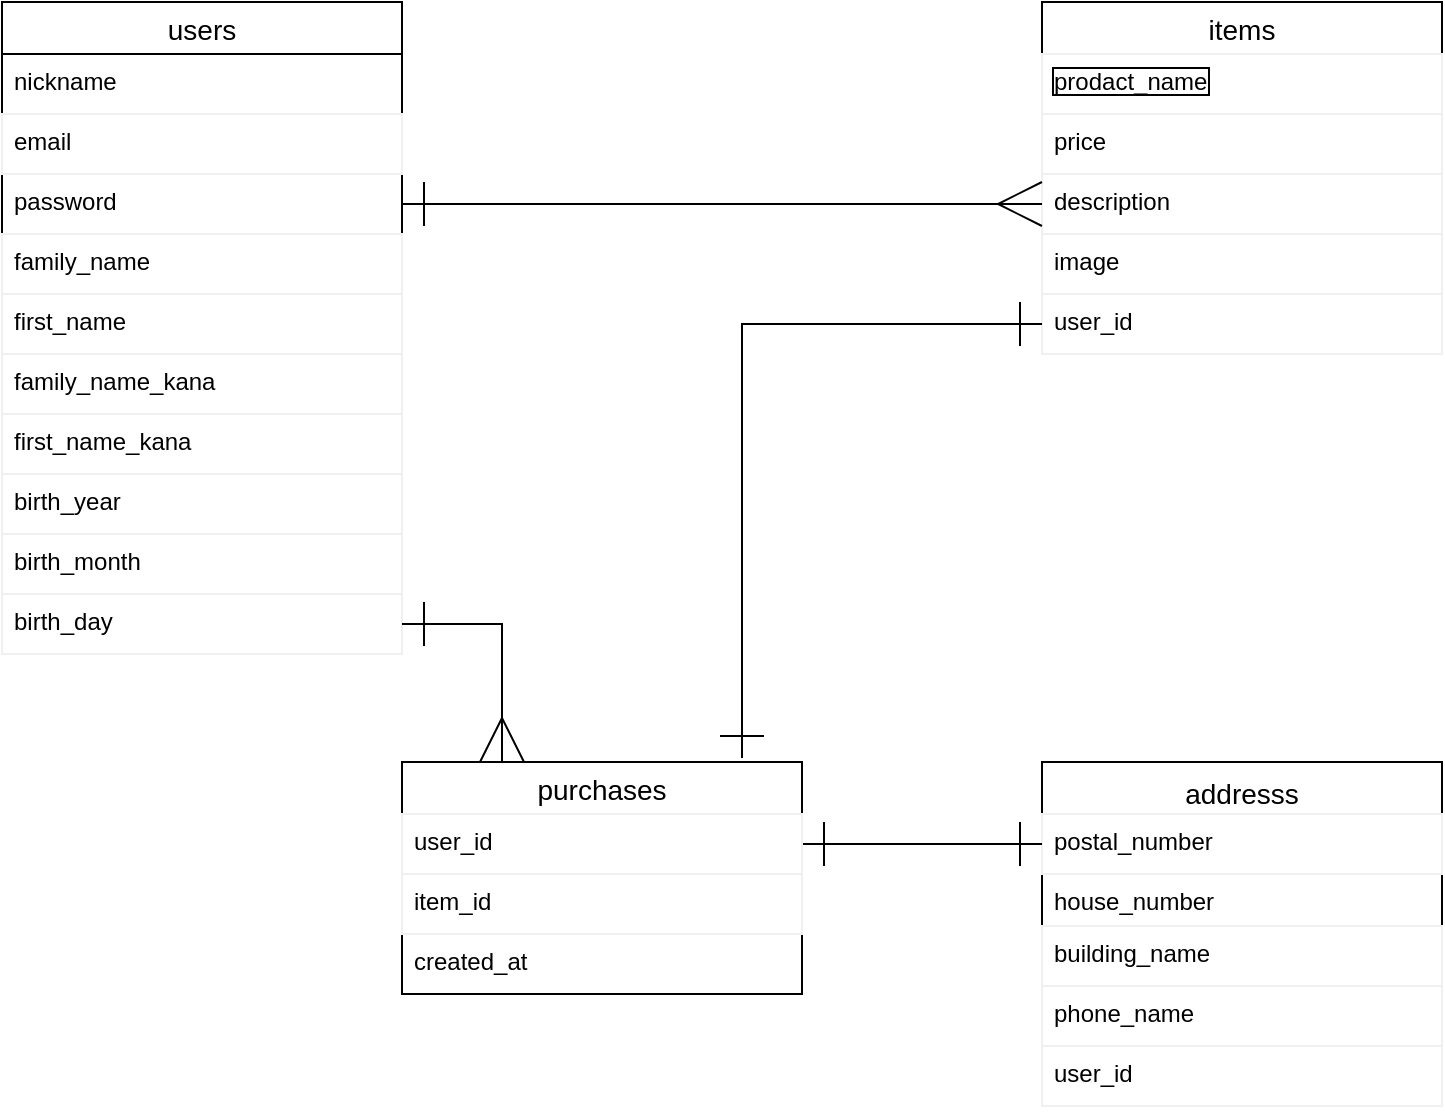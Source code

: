 <mxfile version="13.6.5">
    <diagram id="-o0Xe9enHqNt_jtP5R8a" name="ページ1">
        <mxGraphModel dx="892" dy="680" grid="1" gridSize="10" guides="1" tooltips="1" connect="1" arrows="1" fold="1" page="1" pageScale="1" pageWidth="827" pageHeight="1169" math="0" shadow="0">
            <root>
                <mxCell id="0"/>
                <mxCell id="1" parent="0"/>
                <mxCell id="6" value="items" style="swimlane;fontStyle=0;childLayout=stackLayout;horizontal=1;startSize=26;horizontalStack=0;resizeParent=1;resizeParentMax=0;resizeLast=0;collapsible=1;marginBottom=0;align=center;fontSize=14;" vertex="1" parent="1">
                    <mxGeometry x="550" y="50" width="200" height="176" as="geometry"/>
                </mxCell>
                <mxCell id="7" value="prodact_name" style="text;fillColor=none;spacingLeft=4;spacingRight=4;overflow=hidden;rotatable=0;points=[[0,0.5],[1,0.5]];portConstraint=eastwest;fontSize=12;labelBorderColor=#000000;strokeColor=#f0f0f0;" vertex="1" parent="6">
                    <mxGeometry y="26" width="200" height="30" as="geometry"/>
                </mxCell>
                <mxCell id="9" value="price" style="text;fillColor=none;spacingLeft=4;spacingRight=4;overflow=hidden;rotatable=0;points=[[0,0.5],[1,0.5]];portConstraint=eastwest;fontSize=12;strokeColor=#f0f0f0;" vertex="1" parent="6">
                    <mxGeometry y="56" width="200" height="30" as="geometry"/>
                </mxCell>
                <mxCell id="58" value="description" style="text;fillColor=none;spacingLeft=4;spacingRight=4;overflow=hidden;rotatable=0;points=[[0,0.5],[1,0.5]];portConstraint=eastwest;fontSize=12;strokeColor=#f0f0f0;" vertex="1" parent="6">
                    <mxGeometry y="86" width="200" height="30" as="geometry"/>
                </mxCell>
                <mxCell id="64" value="image" style="text;fillColor=none;spacingLeft=4;spacingRight=4;overflow=hidden;rotatable=0;points=[[0,0.5],[1,0.5]];portConstraint=eastwest;fontSize=12;strokeColor=#f0f0f0;" vertex="1" parent="6">
                    <mxGeometry y="116" width="200" height="30" as="geometry"/>
                </mxCell>
                <mxCell id="65" value="user_id" style="text;fillColor=none;spacingLeft=4;spacingRight=4;overflow=hidden;rotatable=0;points=[[0,0.5],[1,0.5]];portConstraint=eastwest;fontSize=12;strokeColor=#f0f0f0;" vertex="1" parent="6">
                    <mxGeometry y="146" width="200" height="30" as="geometry"/>
                </mxCell>
                <mxCell id="2" value="users" style="swimlane;fontStyle=0;childLayout=stackLayout;horizontal=1;startSize=26;horizontalStack=0;resizeParent=1;resizeParentMax=0;resizeLast=0;collapsible=1;marginBottom=0;align=center;fontSize=14;" vertex="1" parent="1">
                    <mxGeometry x="30" y="50" width="200" height="326" as="geometry">
                        <mxRectangle x="30" y="50" width="70" height="26" as="alternateBounds"/>
                    </mxGeometry>
                </mxCell>
                <mxCell id="3" value="nickname" style="text;strokeColor=none;fillColor=none;spacingLeft=4;spacingRight=4;overflow=hidden;rotatable=0;points=[[0,0.5],[1,0.5]];portConstraint=eastwest;fontSize=12;" vertex="1" parent="2">
                    <mxGeometry y="26" width="200" height="30" as="geometry"/>
                </mxCell>
                <mxCell id="4" value="email" style="text;fillColor=none;spacingLeft=4;spacingRight=4;overflow=hidden;rotatable=0;points=[[0,0.5],[1,0.5]];portConstraint=eastwest;fontSize=12;strokeColor=#f0f0f0;" vertex="1" parent="2">
                    <mxGeometry y="56" width="200" height="30" as="geometry"/>
                </mxCell>
                <mxCell id="5" value="password" style="text;strokeColor=none;fillColor=none;spacingLeft=4;spacingRight=4;overflow=hidden;rotatable=0;points=[[0,0.5],[1,0.5]];portConstraint=eastwest;fontSize=12;" vertex="1" parent="2">
                    <mxGeometry y="86" width="200" height="30" as="geometry"/>
                </mxCell>
                <mxCell id="56" value="family_name" style="text;fillColor=none;spacingLeft=4;spacingRight=4;overflow=hidden;rotatable=0;points=[[0,0.5],[1,0.5]];portConstraint=eastwest;fontSize=12;strokeColor=#f0f0f0;" vertex="1" parent="2">
                    <mxGeometry y="116" width="200" height="30" as="geometry"/>
                </mxCell>
                <mxCell id="57" value="first_name" style="text;fillColor=none;spacingLeft=4;spacingRight=4;overflow=hidden;rotatable=0;points=[[0,0.5],[1,0.5]];portConstraint=eastwest;fontSize=12;strokeColor=#f0f0f0;" vertex="1" parent="2">
                    <mxGeometry y="146" width="200" height="30" as="geometry"/>
                </mxCell>
                <mxCell id="73" value="family_name_kana" style="text;fillColor=none;spacingLeft=4;spacingRight=4;overflow=hidden;rotatable=0;points=[[0,0.5],[1,0.5]];portConstraint=eastwest;fontSize=12;strokeColor=#f0f0f0;" vertex="1" parent="2">
                    <mxGeometry y="176" width="200" height="30" as="geometry"/>
                </mxCell>
                <mxCell id="74" value="first_name_kana" style="text;fillColor=none;spacingLeft=4;spacingRight=4;overflow=hidden;rotatable=0;points=[[0,0.5],[1,0.5]];portConstraint=eastwest;fontSize=12;strokeColor=#f0f0f0;" vertex="1" parent="2">
                    <mxGeometry y="206" width="200" height="30" as="geometry"/>
                </mxCell>
                <mxCell id="75" value="birth_year" style="text;fillColor=none;spacingLeft=4;spacingRight=4;overflow=hidden;rotatable=0;points=[[0,0.5],[1,0.5]];portConstraint=eastwest;fontSize=12;strokeColor=#f0f0f0;" vertex="1" parent="2">
                    <mxGeometry y="236" width="200" height="30" as="geometry"/>
                </mxCell>
                <mxCell id="89" value="birth_month" style="text;fillColor=none;spacingLeft=4;spacingRight=4;overflow=hidden;rotatable=0;points=[[0,0.5],[1,0.5]];portConstraint=eastwest;fontSize=12;strokeColor=#f0f0f0;" vertex="1" parent="2">
                    <mxGeometry y="266" width="200" height="30" as="geometry"/>
                </mxCell>
                <mxCell id="90" value="birth_day" style="text;fillColor=none;spacingLeft=4;spacingRight=4;overflow=hidden;rotatable=0;points=[[0,0.5],[1,0.5]];portConstraint=eastwest;fontSize=12;strokeColor=#f0f0f0;" vertex="1" parent="2">
                    <mxGeometry y="296" width="200" height="30" as="geometry"/>
                </mxCell>
                <mxCell id="82" style="edgeStyle=orthogonalEdgeStyle;rounded=0;orthogonalLoop=1;jettySize=auto;html=1;exitX=1;exitY=0.5;exitDx=0;exitDy=0;startArrow=ERone;startFill=0;endArrow=ERmany;endFill=0;endSize=20;startSize=20;" edge="1" parent="1" source="5" target="58">
                    <mxGeometry relative="1" as="geometry"/>
                </mxCell>
                <mxCell id="85" style="edgeStyle=orthogonalEdgeStyle;rounded=0;orthogonalLoop=1;jettySize=auto;html=1;exitX=0.25;exitY=0;exitDx=0;exitDy=0;startArrow=ERmany;startFill=0;startSize=20;endArrow=ERone;endFill=0;endSize=20;entryX=1;entryY=0.5;entryDx=0;entryDy=0;" edge="1" parent="1" source="14" target="90">
                    <mxGeometry relative="1" as="geometry">
                        <mxPoint x="280" y="310" as="targetPoint"/>
                    </mxGeometry>
                </mxCell>
                <mxCell id="10" value="&#10;addresss" style="swimlane;fontStyle=0;childLayout=stackLayout;horizontal=1;startSize=26;horizontalStack=0;resizeParent=1;resizeParentMax=0;resizeLast=0;collapsible=1;marginBottom=0;align=center;fontSize=14;verticalAlign=bottom;" vertex="1" parent="1">
                    <mxGeometry x="550" y="430" width="200" height="172" as="geometry"/>
                </mxCell>
                <mxCell id="11" value="postal_number" style="text;fillColor=none;spacingLeft=4;spacingRight=4;overflow=hidden;rotatable=0;points=[[0,0.5],[1,0.5]];portConstraint=eastwest;fontSize=12;strokeColor=#f0f0f0;" vertex="1" parent="10">
                    <mxGeometry y="26" width="200" height="30" as="geometry"/>
                </mxCell>
                <mxCell id="12" value="house_number" style="text;strokeColor=none;fillColor=none;spacingLeft=4;spacingRight=4;overflow=hidden;rotatable=0;points=[[0,0.5],[1,0.5]];portConstraint=eastwest;fontSize=12;" vertex="1" parent="10">
                    <mxGeometry y="56" width="200" height="26" as="geometry"/>
                </mxCell>
                <mxCell id="13" value="building_name" style="text;fillColor=none;spacingLeft=4;spacingRight=4;overflow=hidden;rotatable=0;points=[[0,0.5],[1,0.5]];portConstraint=eastwest;fontSize=12;strokeColor=#f0f0f0;" vertex="1" parent="10">
                    <mxGeometry y="82" width="200" height="30" as="geometry"/>
                </mxCell>
                <mxCell id="66" value="phone_name" style="text;fillColor=none;spacingLeft=4;spacingRight=4;overflow=hidden;rotatable=0;points=[[0,0.5],[1,0.5]];portConstraint=eastwest;fontSize=12;strokeColor=#f0f0f0;" vertex="1" parent="10">
                    <mxGeometry y="112" width="200" height="30" as="geometry"/>
                </mxCell>
                <mxCell id="72" value="user_id" style="text;fillColor=none;spacingLeft=4;spacingRight=4;overflow=hidden;rotatable=0;points=[[0,0.5],[1,0.5]];portConstraint=eastwest;fontSize=12;strokeColor=#f0f0f0;" vertex="1" parent="10">
                    <mxGeometry y="142" width="200" height="30" as="geometry"/>
                </mxCell>
                <mxCell id="84" style="edgeStyle=orthogonalEdgeStyle;rounded=0;orthogonalLoop=1;jettySize=auto;html=1;exitX=1;exitY=0.5;exitDx=0;exitDy=0;entryX=0;entryY=0.5;entryDx=0;entryDy=0;startArrow=ERone;startFill=0;startSize=20;endArrow=ERone;endFill=0;endSize=20;" edge="1" parent="1" source="15" target="11">
                    <mxGeometry relative="1" as="geometry"/>
                </mxCell>
                <mxCell id="14" value="purchases" style="swimlane;fontStyle=0;childLayout=stackLayout;horizontal=1;startSize=26;horizontalStack=0;resizeParent=1;resizeParentMax=0;resizeLast=0;collapsible=1;marginBottom=0;align=center;fontSize=14;" vertex="1" parent="1">
                    <mxGeometry x="230" y="430" width="200" height="116" as="geometry"/>
                </mxCell>
                <mxCell id="15" value="user_id" style="text;fillColor=none;spacingLeft=4;spacingRight=4;overflow=hidden;rotatable=0;points=[[0,0.5],[1,0.5]];portConstraint=eastwest;fontSize=12;strokeColor=#f0f0f0;" vertex="1" parent="14">
                    <mxGeometry y="26" width="200" height="30" as="geometry"/>
                </mxCell>
                <mxCell id="16" value="item_id" style="text;fillColor=none;spacingLeft=4;spacingRight=4;overflow=hidden;rotatable=0;points=[[0,0.5],[1,0.5]];portConstraint=eastwest;fontSize=12;strokeColor=#f0f0f0;" vertex="1" parent="14">
                    <mxGeometry y="56" width="200" height="30" as="geometry"/>
                </mxCell>
                <mxCell id="91" value="created_at" style="text;strokeColor=none;fillColor=none;spacingLeft=4;spacingRight=4;overflow=hidden;rotatable=0;points=[[0,0.5],[1,0.5]];portConstraint=eastwest;fontSize=12;" vertex="1" parent="14">
                    <mxGeometry y="86" width="200" height="30" as="geometry"/>
                </mxCell>
                <mxCell id="88" style="edgeStyle=orthogonalEdgeStyle;rounded=0;orthogonalLoop=1;jettySize=auto;html=1;exitX=0;exitY=0.5;exitDx=0;exitDy=0;startArrow=ERone;startFill=0;startSize=20;endArrow=ERone;endFill=0;endSize=20;entryX=0.85;entryY=-0.017;entryDx=0;entryDy=0;entryPerimeter=0;" edge="1" parent="1" source="65" target="14">
                    <mxGeometry relative="1" as="geometry">
                        <mxPoint x="400" y="420" as="targetPoint"/>
                    </mxGeometry>
                </mxCell>
            </root>
        </mxGraphModel>
    </diagram>
</mxfile>